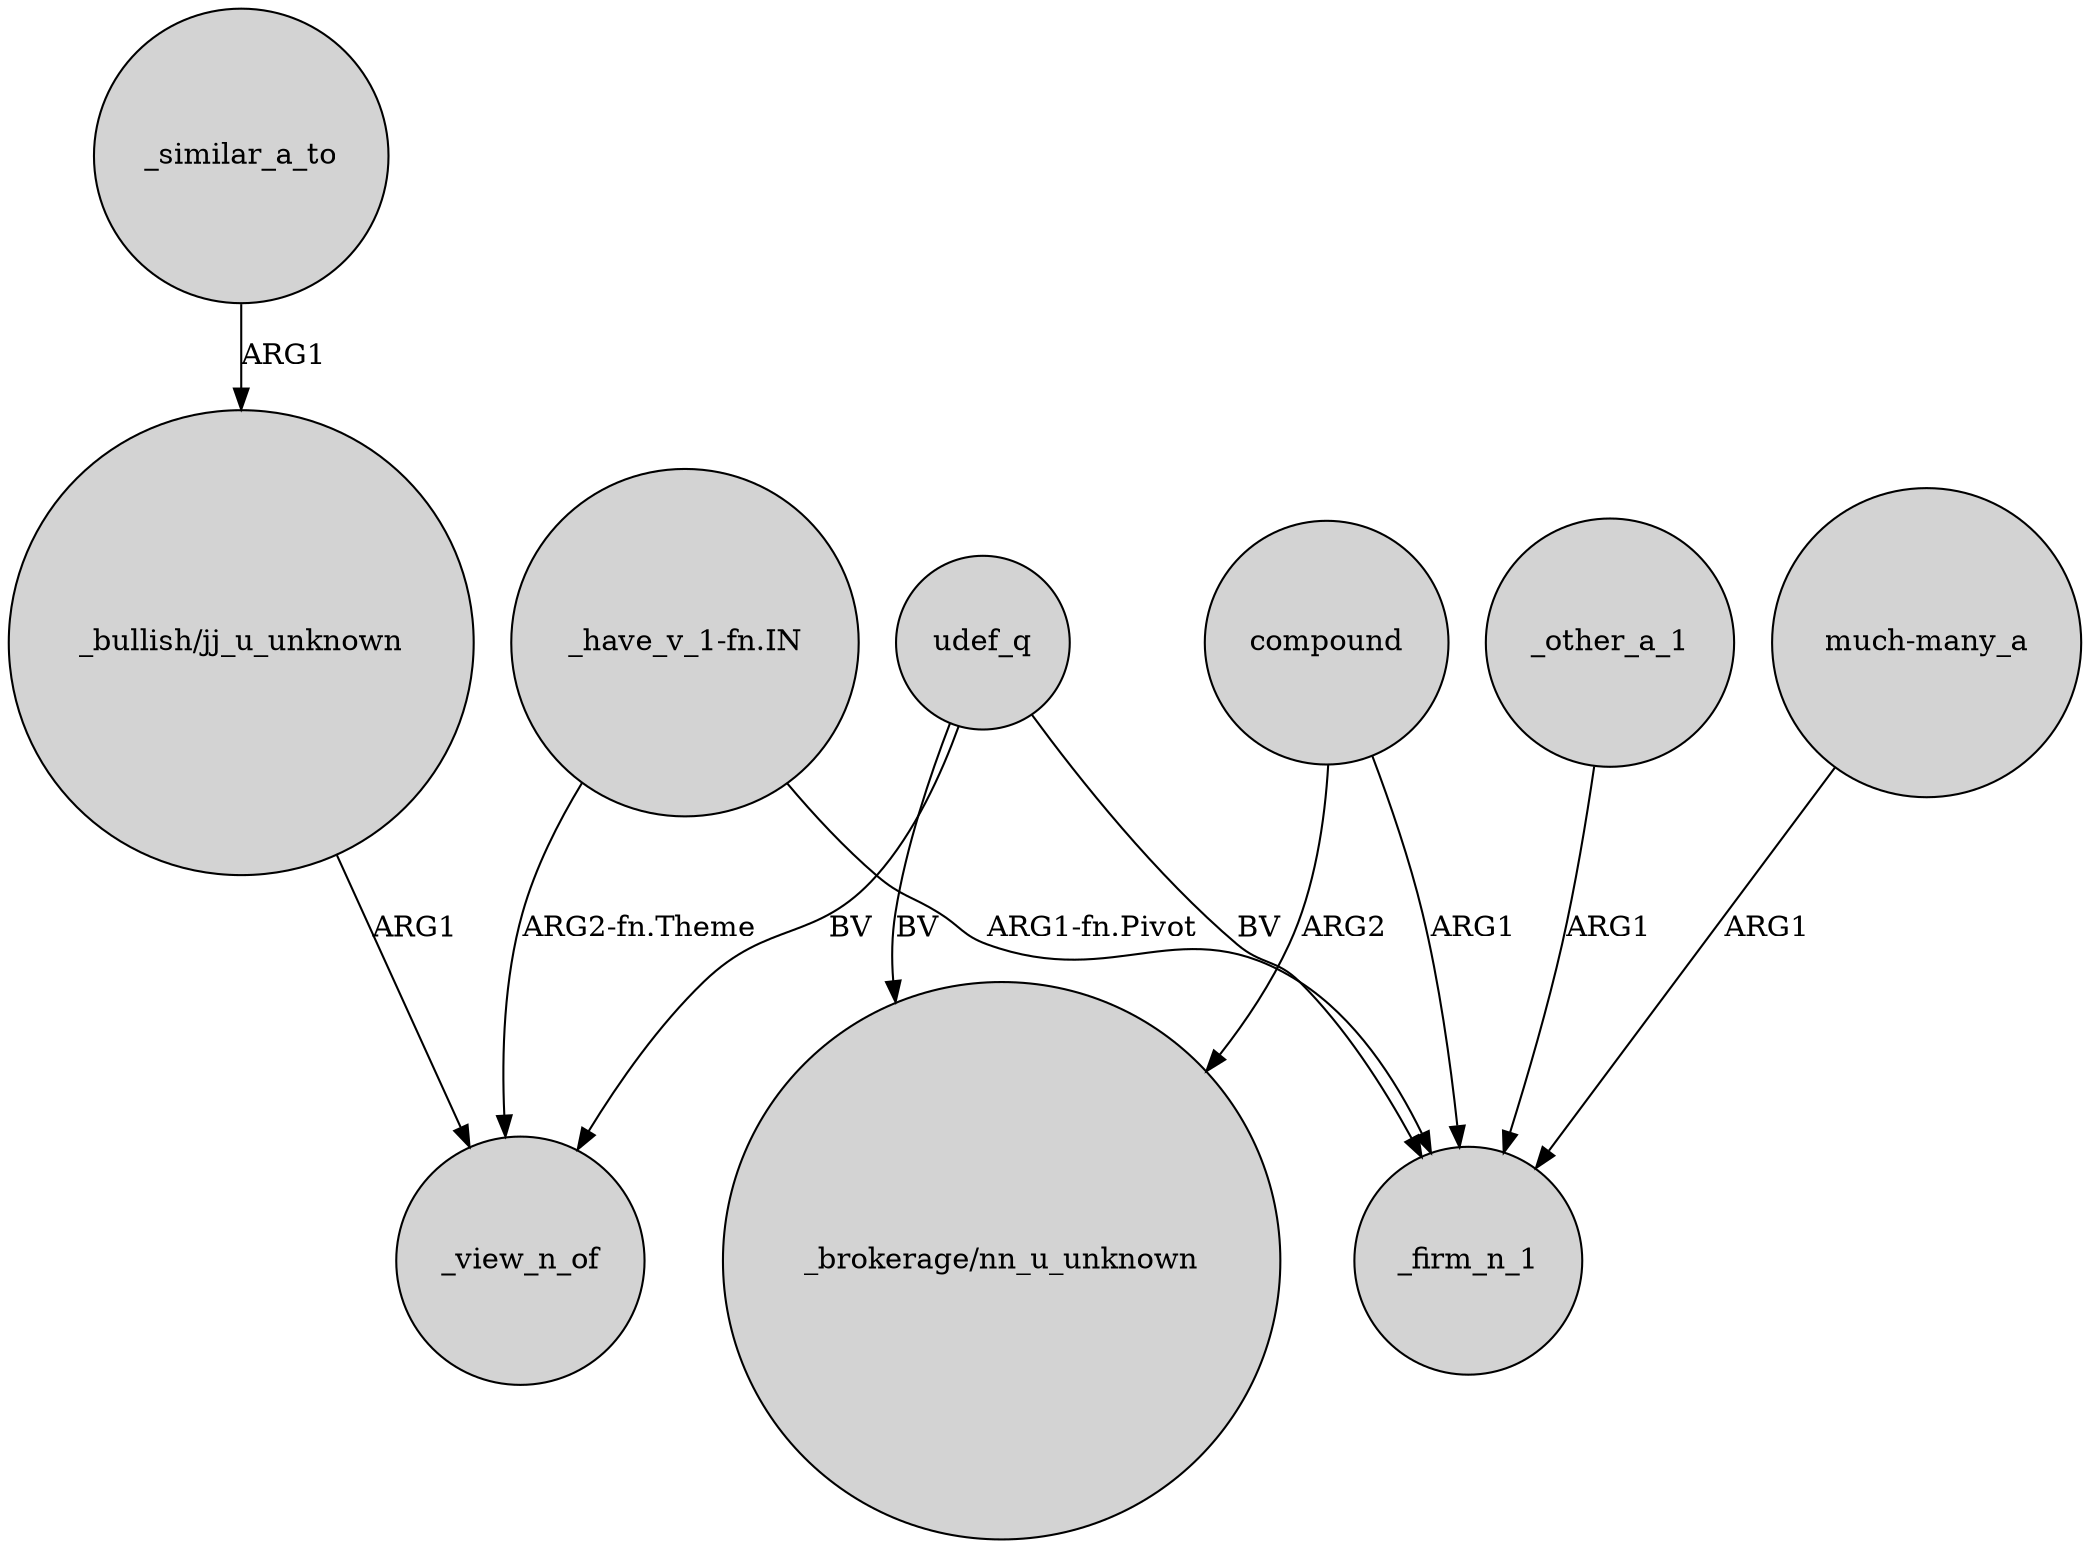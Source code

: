 digraph {
	node [shape=circle style=filled]
	udef_q -> _firm_n_1 [label=BV]
	"_have_v_1-fn.IN" -> _firm_n_1 [label="ARG1-fn.Pivot"]
	_other_a_1 -> _firm_n_1 [label=ARG1]
	compound -> "_brokerage/nn_u_unknown" [label=ARG2]
	"much-many_a" -> _firm_n_1 [label=ARG1]
	udef_q -> _view_n_of [label=BV]
	"_bullish/jj_u_unknown" -> _view_n_of [label=ARG1]
	compound -> _firm_n_1 [label=ARG1]
	_similar_a_to -> "_bullish/jj_u_unknown" [label=ARG1]
	"_have_v_1-fn.IN" -> _view_n_of [label="ARG2-fn.Theme"]
	udef_q -> "_brokerage/nn_u_unknown" [label=BV]
}
